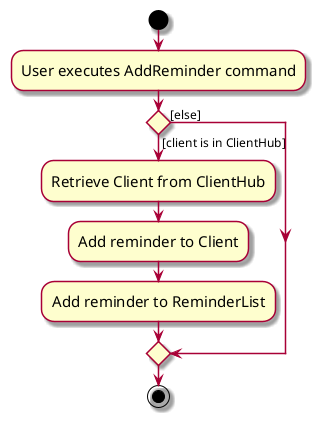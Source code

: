 @startuml
skin rose
skinparam ActivityFontSize 15
skinparam ArrowFontSize 12
start
:User executes AddReminder command;

'Since the beta syntax does not support placing the condition outside the
'diamond we place it as the true branch instead.

if () then ([client is in ClientHub])
    :Retrieve Client from ClientHub;
    :Add reminder to Client;
    :Add reminder to ReminderList;

else ([else])
endif
stop
@enduml
